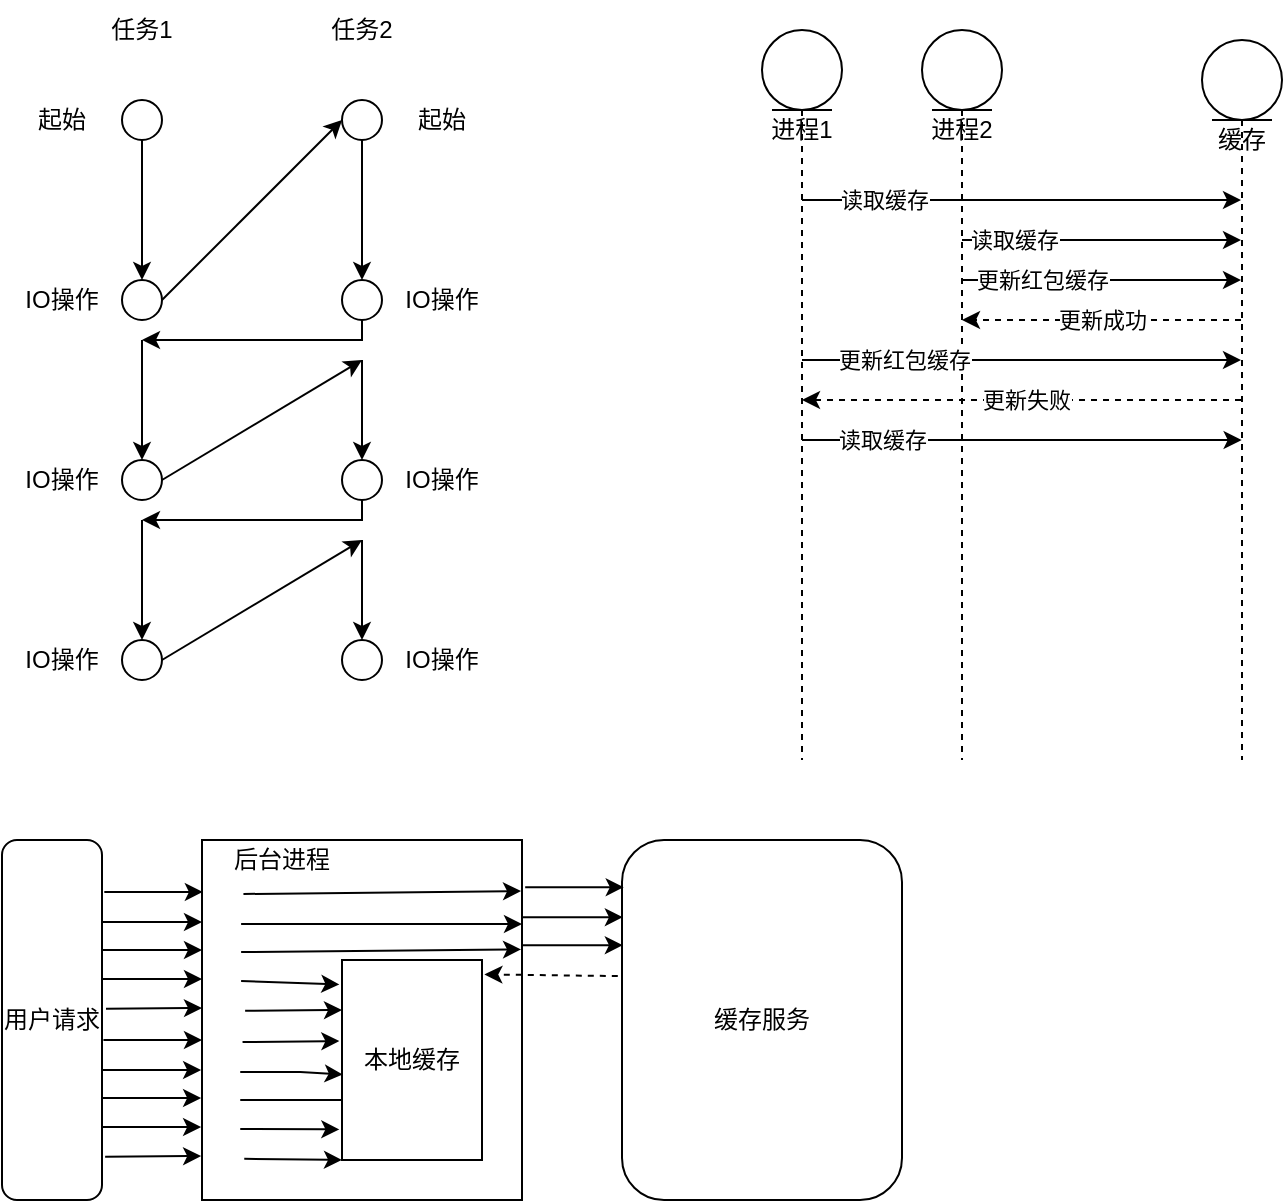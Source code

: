 <mxfile version="20.7.4" type="device"><diagram id="fTmYMpbze3RhpzLt44u7" name="Page-1"><mxGraphModel dx="1174" dy="728" grid="1" gridSize="10" guides="1" tooltips="1" connect="1" arrows="1" fold="1" page="1" pageScale="1" pageWidth="850" pageHeight="1100" math="0" shadow="0"><root><mxCell id="0"/><mxCell id="1" parent="0"/><mxCell id="cTGJuKAxw9vtGxZFvwU8-7" style="edgeStyle=orthogonalEdgeStyle;rounded=0;orthogonalLoop=1;jettySize=auto;html=1;" parent="1" source="cTGJuKAxw9vtGxZFvwU8-1" target="cTGJuKAxw9vtGxZFvwU8-4" edge="1"><mxGeometry relative="1" as="geometry"/></mxCell><mxCell id="cTGJuKAxw9vtGxZFvwU8-1" value="" style="ellipse;whiteSpace=wrap;html=1;aspect=fixed;" parent="1" vertex="1"><mxGeometry x="170" y="70" width="20" height="20" as="geometry"/></mxCell><mxCell id="cTGJuKAxw9vtGxZFvwU8-4" value="" style="ellipse;whiteSpace=wrap;html=1;aspect=fixed;" parent="1" vertex="1"><mxGeometry x="170" y="160" width="20" height="20" as="geometry"/></mxCell><mxCell id="cTGJuKAxw9vtGxZFvwU8-5" value="" style="ellipse;whiteSpace=wrap;html=1;aspect=fixed;" parent="1" vertex="1"><mxGeometry x="170" y="250" width="20" height="20" as="geometry"/></mxCell><mxCell id="cTGJuKAxw9vtGxZFvwU8-6" value="" style="ellipse;whiteSpace=wrap;html=1;aspect=fixed;" parent="1" vertex="1"><mxGeometry x="170" y="340" width="20" height="20" as="geometry"/></mxCell><mxCell id="cTGJuKAxw9vtGxZFvwU8-10" style="edgeStyle=orthogonalEdgeStyle;rounded=0;orthogonalLoop=1;jettySize=auto;html=1;" parent="1" source="cTGJuKAxw9vtGxZFvwU8-11" target="cTGJuKAxw9vtGxZFvwU8-13" edge="1"><mxGeometry relative="1" as="geometry"/></mxCell><mxCell id="cTGJuKAxw9vtGxZFvwU8-11" value="" style="ellipse;whiteSpace=wrap;html=1;aspect=fixed;" parent="1" vertex="1"><mxGeometry x="280" y="70" width="20" height="20" as="geometry"/></mxCell><mxCell id="cTGJuKAxw9vtGxZFvwU8-36" style="edgeStyle=orthogonalEdgeStyle;rounded=0;orthogonalLoop=1;jettySize=auto;html=1;" parent="1" source="cTGJuKAxw9vtGxZFvwU8-13" edge="1"><mxGeometry relative="1" as="geometry"><mxPoint x="180" y="190" as="targetPoint"/><Array as="points"><mxPoint x="290" y="190"/></Array></mxGeometry></mxCell><mxCell id="cTGJuKAxw9vtGxZFvwU8-13" value="" style="ellipse;whiteSpace=wrap;html=1;aspect=fixed;" parent="1" vertex="1"><mxGeometry x="280" y="160" width="20" height="20" as="geometry"/></mxCell><mxCell id="cTGJuKAxw9vtGxZFvwU8-14" style="edgeStyle=orthogonalEdgeStyle;rounded=0;orthogonalLoop=1;jettySize=auto;html=1;" parent="1" source="cTGJuKAxw9vtGxZFvwU8-15" edge="1"><mxGeometry relative="1" as="geometry"><mxPoint x="180" y="280" as="targetPoint"/><Array as="points"><mxPoint x="290" y="280"/></Array></mxGeometry></mxCell><mxCell id="cTGJuKAxw9vtGxZFvwU8-15" value="" style="ellipse;whiteSpace=wrap;html=1;aspect=fixed;" parent="1" vertex="1"><mxGeometry x="280" y="250" width="20" height="20" as="geometry"/></mxCell><mxCell id="cTGJuKAxw9vtGxZFvwU8-16" value="" style="ellipse;whiteSpace=wrap;html=1;aspect=fixed;" parent="1" vertex="1"><mxGeometry x="280" y="340" width="20" height="20" as="geometry"/></mxCell><mxCell id="cTGJuKAxw9vtGxZFvwU8-17" value="任务1" style="text;html=1;strokeColor=none;fillColor=none;align=center;verticalAlign=middle;whiteSpace=wrap;rounded=0;" parent="1" vertex="1"><mxGeometry x="150" y="20" width="60" height="30" as="geometry"/></mxCell><mxCell id="cTGJuKAxw9vtGxZFvwU8-18" value="任务2" style="text;html=1;strokeColor=none;fillColor=none;align=center;verticalAlign=middle;whiteSpace=wrap;rounded=0;" parent="1" vertex="1"><mxGeometry x="260" y="20" width="60" height="30" as="geometry"/></mxCell><mxCell id="cTGJuKAxw9vtGxZFvwU8-19" value="起始" style="text;html=1;strokeColor=none;fillColor=none;align=center;verticalAlign=middle;whiteSpace=wrap;rounded=0;" parent="1" vertex="1"><mxGeometry x="110" y="65" width="60" height="30" as="geometry"/></mxCell><mxCell id="cTGJuKAxw9vtGxZFvwU8-20" value="起始" style="text;html=1;strokeColor=none;fillColor=none;align=center;verticalAlign=middle;whiteSpace=wrap;rounded=0;" parent="1" vertex="1"><mxGeometry x="300" y="65" width="60" height="30" as="geometry"/></mxCell><mxCell id="cTGJuKAxw9vtGxZFvwU8-21" value="IO操作" style="text;html=1;strokeColor=none;fillColor=none;align=center;verticalAlign=middle;whiteSpace=wrap;rounded=0;" parent="1" vertex="1"><mxGeometry x="110" y="155" width="60" height="30" as="geometry"/></mxCell><mxCell id="cTGJuKAxw9vtGxZFvwU8-22" value="IO操作" style="text;html=1;strokeColor=none;fillColor=none;align=center;verticalAlign=middle;whiteSpace=wrap;rounded=0;" parent="1" vertex="1"><mxGeometry x="110" y="245" width="60" height="30" as="geometry"/></mxCell><mxCell id="cTGJuKAxw9vtGxZFvwU8-23" value="IO操作" style="text;html=1;strokeColor=none;fillColor=none;align=center;verticalAlign=middle;whiteSpace=wrap;rounded=0;" parent="1" vertex="1"><mxGeometry x="110" y="335" width="60" height="30" as="geometry"/></mxCell><mxCell id="cTGJuKAxw9vtGxZFvwU8-24" value="IO操作" style="text;html=1;strokeColor=none;fillColor=none;align=center;verticalAlign=middle;whiteSpace=wrap;rounded=0;" parent="1" vertex="1"><mxGeometry x="300" y="335" width="60" height="30" as="geometry"/></mxCell><mxCell id="cTGJuKAxw9vtGxZFvwU8-25" value="IO操作" style="text;html=1;strokeColor=none;fillColor=none;align=center;verticalAlign=middle;whiteSpace=wrap;rounded=0;" parent="1" vertex="1"><mxGeometry x="300" y="245" width="60" height="30" as="geometry"/></mxCell><mxCell id="cTGJuKAxw9vtGxZFvwU8-26" value="IO操作" style="text;html=1;strokeColor=none;fillColor=none;align=center;verticalAlign=middle;whiteSpace=wrap;rounded=0;" parent="1" vertex="1"><mxGeometry x="300" y="155" width="60" height="30" as="geometry"/></mxCell><mxCell id="cTGJuKAxw9vtGxZFvwU8-29" value="" style="endArrow=classic;html=1;rounded=0;entryX=0;entryY=0.5;entryDx=0;entryDy=0;exitX=1;exitY=0.5;exitDx=0;exitDy=0;" parent="1" source="cTGJuKAxw9vtGxZFvwU8-4" target="cTGJuKAxw9vtGxZFvwU8-11" edge="1"><mxGeometry width="50" height="50" relative="1" as="geometry"><mxPoint x="200" y="170" as="sourcePoint"/><mxPoint x="250" y="120" as="targetPoint"/></mxGeometry></mxCell><mxCell id="cTGJuKAxw9vtGxZFvwU8-37" value="" style="endArrow=classic;html=1;rounded=0;entryX=0.5;entryY=0;entryDx=0;entryDy=0;" parent="1" target="cTGJuKAxw9vtGxZFvwU8-5" edge="1"><mxGeometry width="50" height="50" relative="1" as="geometry"><mxPoint x="180" y="190" as="sourcePoint"/><mxPoint x="180" y="190" as="targetPoint"/></mxGeometry></mxCell><mxCell id="cTGJuKAxw9vtGxZFvwU8-39" value="" style="endArrow=classic;html=1;rounded=0;exitX=1;exitY=0.5;exitDx=0;exitDy=0;" parent="1" source="cTGJuKAxw9vtGxZFvwU8-5" edge="1"><mxGeometry width="50" height="50" relative="1" as="geometry"><mxPoint x="200" y="180" as="sourcePoint"/><mxPoint x="290" y="200" as="targetPoint"/></mxGeometry></mxCell><mxCell id="cTGJuKAxw9vtGxZFvwU8-40" value="" style="endArrow=classic;html=1;rounded=0;entryX=0.5;entryY=0;entryDx=0;entryDy=0;" parent="1" target="cTGJuKAxw9vtGxZFvwU8-15" edge="1"><mxGeometry width="50" height="50" relative="1" as="geometry"><mxPoint x="290" y="200" as="sourcePoint"/><mxPoint x="190" y="260" as="targetPoint"/></mxGeometry></mxCell><mxCell id="cTGJuKAxw9vtGxZFvwU8-42" value="" style="endArrow=classic;html=1;rounded=0;" parent="1" target="cTGJuKAxw9vtGxZFvwU8-6" edge="1"><mxGeometry width="50" height="50" relative="1" as="geometry"><mxPoint x="180" y="280" as="sourcePoint"/><mxPoint x="190" y="260" as="targetPoint"/></mxGeometry></mxCell><mxCell id="cTGJuKAxw9vtGxZFvwU8-43" value="" style="endArrow=classic;html=1;rounded=0;exitX=1;exitY=0.5;exitDx=0;exitDy=0;" parent="1" source="cTGJuKAxw9vtGxZFvwU8-6" edge="1"><mxGeometry width="50" height="50" relative="1" as="geometry"><mxPoint x="200" y="270" as="sourcePoint"/><mxPoint x="290" y="290" as="targetPoint"/></mxGeometry></mxCell><mxCell id="cTGJuKAxw9vtGxZFvwU8-44" value="" style="endArrow=classic;html=1;rounded=0;" parent="1" target="cTGJuKAxw9vtGxZFvwU8-16" edge="1"><mxGeometry width="50" height="50" relative="1" as="geometry"><mxPoint x="290" y="290" as="sourcePoint"/><mxPoint x="300" y="260" as="targetPoint"/></mxGeometry></mxCell><mxCell id="cTGJuKAxw9vtGxZFvwU8-54" value="进程1" style="shape=umlLifeline;participant=umlEntity;perimeter=lifelinePerimeter;whiteSpace=wrap;html=1;container=1;collapsible=0;recursiveResize=0;verticalAlign=top;spacingTop=36;outlineConnect=0;" parent="1" vertex="1"><mxGeometry x="490" y="35" width="40" height="365" as="geometry"/></mxCell><mxCell id="cTGJuKAxw9vtGxZFvwU8-55" value="进程2&lt;br&gt;" style="shape=umlLifeline;participant=umlEntity;perimeter=lifelinePerimeter;whiteSpace=wrap;html=1;container=1;collapsible=0;recursiveResize=0;verticalAlign=top;spacingTop=36;outlineConnect=0;" parent="1" vertex="1"><mxGeometry x="570" y="35" width="40" height="365" as="geometry"/></mxCell><mxCell id="cTGJuKAxw9vtGxZFvwU8-56" value="缓存" style="shape=umlLifeline;participant=umlEntity;perimeter=lifelinePerimeter;whiteSpace=wrap;html=1;container=1;collapsible=0;recursiveResize=0;verticalAlign=top;spacingTop=36;outlineConnect=0;" parent="1" vertex="1"><mxGeometry x="710" y="40" width="40" height="360" as="geometry"/></mxCell><mxCell id="cTGJuKAxw9vtGxZFvwU8-58" value="读取缓存" style="endArrow=classic;html=1;rounded=0;" parent="1" source="cTGJuKAxw9vtGxZFvwU8-54" target="cTGJuKAxw9vtGxZFvwU8-56" edge="1"><mxGeometry x="-0.633" width="50" height="50" relative="1" as="geometry"><mxPoint x="470" y="180" as="sourcePoint"/><mxPoint x="520" y="130" as="targetPoint"/><Array as="points"><mxPoint x="650" y="120"/></Array><mxPoint as="offset"/></mxGeometry></mxCell><mxCell id="cTGJuKAxw9vtGxZFvwU8-59" value="读取缓存" style="endArrow=classic;html=1;rounded=0;" parent="1" source="cTGJuKAxw9vtGxZFvwU8-55" target="cTGJuKAxw9vtGxZFvwU8-56" edge="1"><mxGeometry x="-0.633" width="50" height="50" relative="1" as="geometry"><mxPoint x="519.667" y="130" as="sourcePoint"/><mxPoint x="739.5" y="130" as="targetPoint"/><Array as="points"><mxPoint x="660" y="140"/></Array><mxPoint as="offset"/></mxGeometry></mxCell><mxCell id="cTGJuKAxw9vtGxZFvwU8-60" value="更新红包缓存" style="endArrow=classic;html=1;rounded=0;" parent="1" source="cTGJuKAxw9vtGxZFvwU8-55" target="cTGJuKAxw9vtGxZFvwU8-56" edge="1"><mxGeometry x="-0.423" width="50" height="50" relative="1" as="geometry"><mxPoint x="610" y="220" as="sourcePoint"/><mxPoint x="660" y="170" as="targetPoint"/><Array as="points"><mxPoint x="620" y="160"/></Array><mxPoint as="offset"/></mxGeometry></mxCell><mxCell id="cTGJuKAxw9vtGxZFvwU8-62" value="" style="endArrow=classic;html=1;rounded=0;dashed=1;" parent="1" source="cTGJuKAxw9vtGxZFvwU8-56" target="cTGJuKAxw9vtGxZFvwU8-55" edge="1"><mxGeometry width="50" height="50" relative="1" as="geometry"><mxPoint x="630" y="230" as="sourcePoint"/><mxPoint x="680" y="180" as="targetPoint"/><Array as="points"><mxPoint x="640" y="180"/></Array></mxGeometry></mxCell><mxCell id="cTGJuKAxw9vtGxZFvwU8-63" value="更新成功" style="edgeLabel;html=1;align=center;verticalAlign=middle;resizable=0;points=[];" parent="cTGJuKAxw9vtGxZFvwU8-62" vertex="1" connectable="0"><mxGeometry x="-0.046" y="3" relative="1" as="geometry"><mxPoint x="-3" y="-3" as="offset"/></mxGeometry></mxCell><mxCell id="cTGJuKAxw9vtGxZFvwU8-64" value="更新红包缓存" style="endArrow=classic;html=1;rounded=0;" parent="1" source="cTGJuKAxw9vtGxZFvwU8-54" target="cTGJuKAxw9vtGxZFvwU8-56" edge="1"><mxGeometry x="-0.542" width="50" height="50" relative="1" as="geometry"><mxPoint x="599.667" y="170" as="sourcePoint"/><mxPoint x="739.5" y="170" as="targetPoint"/><Array as="points"><mxPoint x="630" y="200"/></Array><mxPoint as="offset"/></mxGeometry></mxCell><mxCell id="cTGJuKAxw9vtGxZFvwU8-65" value="" style="endArrow=classic;html=1;rounded=0;dashed=1;" parent="1" source="cTGJuKAxw9vtGxZFvwU8-56" target="cTGJuKAxw9vtGxZFvwU8-54" edge="1"><mxGeometry width="50" height="50" relative="1" as="geometry"><mxPoint x="739.5" y="190" as="sourcePoint"/><mxPoint x="599.667" y="190" as="targetPoint"/><Array as="points"/></mxGeometry></mxCell><mxCell id="cTGJuKAxw9vtGxZFvwU8-66" value="更新失败" style="edgeLabel;html=1;align=center;verticalAlign=middle;resizable=0;points=[];" parent="cTGJuKAxw9vtGxZFvwU8-65" vertex="1" connectable="0"><mxGeometry x="-0.046" y="3" relative="1" as="geometry"><mxPoint x="-3" y="-3" as="offset"/></mxGeometry></mxCell><mxCell id="cTGJuKAxw9vtGxZFvwU8-67" value="读取缓存" style="endArrow=classic;html=1;rounded=0;" parent="1" edge="1"><mxGeometry x="-0.633" width="50" height="50" relative="1" as="geometry"><mxPoint x="509.997" y="240" as="sourcePoint"/><mxPoint x="729.83" y="240" as="targetPoint"/><Array as="points"><mxPoint x="650.33" y="240"/></Array><mxPoint as="offset"/></mxGeometry></mxCell><mxCell id="cTGJuKAxw9vtGxZFvwU8-68" value="用户请求" style="rounded=1;whiteSpace=wrap;html=1;" parent="1" vertex="1"><mxGeometry x="110" y="440" width="50" height="180" as="geometry"/></mxCell><mxCell id="cTGJuKAxw9vtGxZFvwU8-70" value="缓存服务" style="rounded=1;whiteSpace=wrap;html=1;" parent="1" vertex="1"><mxGeometry x="420" y="440" width="140" height="180" as="geometry"/></mxCell><mxCell id="cTGJuKAxw9vtGxZFvwU8-74" value="" style="endArrow=classic;html=1;rounded=0;exitX=1.023;exitY=0.103;exitDx=0;exitDy=0;exitPerimeter=0;entryX=0.002;entryY=0.103;entryDx=0;entryDy=0;entryPerimeter=0;" parent="1" edge="1"><mxGeometry width="50" height="50" relative="1" as="geometry"><mxPoint x="161.15" y="465.99" as="sourcePoint"/><mxPoint x="210.44" y="465.99" as="targetPoint"/></mxGeometry></mxCell><mxCell id="cTGJuKAxw9vtGxZFvwU8-75" value="" style="endArrow=classic;html=1;rounded=0;" parent="1" edge="1"><mxGeometry width="50" height="50" relative="1" as="geometry"><mxPoint x="160" y="481" as="sourcePoint"/><mxPoint x="210" y="481" as="targetPoint"/><Array as="points"><mxPoint x="190" y="481"/></Array></mxGeometry></mxCell><mxCell id="cTGJuKAxw9vtGxZFvwU8-77" value="" style="endArrow=classic;html=1;rounded=0;" parent="1" edge="1"><mxGeometry width="50" height="50" relative="1" as="geometry"><mxPoint x="160" y="495" as="sourcePoint"/><mxPoint x="210" y="495" as="targetPoint"/></mxGeometry></mxCell><mxCell id="cTGJuKAxw9vtGxZFvwU8-78" value="" style="endArrow=classic;html=1;rounded=0;exitX=1;exitY=0.25;exitDx=0;exitDy=0;entryX=0;entryY=0.25;entryDx=0;entryDy=0;" parent="1" edge="1"><mxGeometry width="50" height="50" relative="1" as="geometry"><mxPoint x="160" y="509.5" as="sourcePoint"/><mxPoint x="210" y="509.5" as="targetPoint"/><Array as="points"/></mxGeometry></mxCell><mxCell id="cTGJuKAxw9vtGxZFvwU8-80" value="" style="endArrow=classic;html=1;rounded=0;exitX=1.04;exitY=0.289;exitDx=0;exitDy=0;exitPerimeter=0;" parent="1" edge="1"><mxGeometry width="50" height="50" relative="1" as="geometry"><mxPoint x="162" y="524.37" as="sourcePoint"/><mxPoint x="210" y="524" as="targetPoint"/><Array as="points"/></mxGeometry></mxCell><mxCell id="cTGJuKAxw9vtGxZFvwU8-87" value="" style="endArrow=classic;html=1;rounded=0;exitX=1.023;exitY=0.103;exitDx=0;exitDy=0;exitPerimeter=0;entryX=0.002;entryY=0.103;entryDx=0;entryDy=0;entryPerimeter=0;" parent="1" edge="1"><mxGeometry width="50" height="50" relative="1" as="geometry"><mxPoint x="160.71" y="540" as="sourcePoint"/><mxPoint x="210.0" y="540" as="targetPoint"/></mxGeometry></mxCell><mxCell id="cTGJuKAxw9vtGxZFvwU8-88" value="" style="endArrow=classic;html=1;rounded=0;" parent="1" edge="1"><mxGeometry width="50" height="50" relative="1" as="geometry"><mxPoint x="159.56" y="555.01" as="sourcePoint"/><mxPoint x="209.56" y="555.01" as="targetPoint"/><Array as="points"><mxPoint x="189.56" y="555.01"/></Array></mxGeometry></mxCell><mxCell id="cTGJuKAxw9vtGxZFvwU8-89" value="" style="endArrow=classic;html=1;rounded=0;" parent="1" edge="1"><mxGeometry width="50" height="50" relative="1" as="geometry"><mxPoint x="159.56" y="569.01" as="sourcePoint"/><mxPoint x="209.56" y="569.01" as="targetPoint"/></mxGeometry></mxCell><mxCell id="cTGJuKAxw9vtGxZFvwU8-90" value="" style="endArrow=classic;html=1;rounded=0;exitX=1;exitY=0.25;exitDx=0;exitDy=0;entryX=0;entryY=0.25;entryDx=0;entryDy=0;" parent="1" edge="1"><mxGeometry width="50" height="50" relative="1" as="geometry"><mxPoint x="159.56" y="583.51" as="sourcePoint"/><mxPoint x="209.56" y="583.51" as="targetPoint"/><Array as="points"/></mxGeometry></mxCell><mxCell id="cTGJuKAxw9vtGxZFvwU8-91" value="" style="endArrow=classic;html=1;rounded=0;exitX=1.04;exitY=0.289;exitDx=0;exitDy=0;exitPerimeter=0;" parent="1" edge="1"><mxGeometry width="50" height="50" relative="1" as="geometry"><mxPoint x="161.56" y="598.38" as="sourcePoint"/><mxPoint x="209.56" y="598.01" as="targetPoint"/><Array as="points"/></mxGeometry></mxCell><mxCell id="cTGJuKAxw9vtGxZFvwU8-92" value="" style="rounded=0;whiteSpace=wrap;html=1;" parent="1" vertex="1"><mxGeometry x="210" y="440" width="160" height="180" as="geometry"/></mxCell><mxCell id="cTGJuKAxw9vtGxZFvwU8-93" value="" style="endArrow=classic;html=1;rounded=0;exitX=1.023;exitY=0.103;exitDx=0;exitDy=0;exitPerimeter=0;entryX=0.002;entryY=0.103;entryDx=0;entryDy=0;entryPerimeter=0;" parent="1" edge="1"><mxGeometry width="50" height="50" relative="1" as="geometry"><mxPoint x="371.59" y="463.57" as="sourcePoint"/><mxPoint x="420.88" y="463.57" as="targetPoint"/></mxGeometry></mxCell><mxCell id="cTGJuKAxw9vtGxZFvwU8-94" value="" style="endArrow=classic;html=1;rounded=0;" parent="1" edge="1"><mxGeometry width="50" height="50" relative="1" as="geometry"><mxPoint x="370.44" y="478.58" as="sourcePoint"/><mxPoint x="420.44" y="478.58" as="targetPoint"/><Array as="points"><mxPoint x="400.44" y="478.58"/></Array></mxGeometry></mxCell><mxCell id="cTGJuKAxw9vtGxZFvwU8-95" value="" style="endArrow=classic;html=1;rounded=0;" parent="1" edge="1"><mxGeometry width="50" height="50" relative="1" as="geometry"><mxPoint x="370.44" y="492.58" as="sourcePoint"/><mxPoint x="420.44" y="492.58" as="targetPoint"/></mxGeometry></mxCell><mxCell id="cTGJuKAxw9vtGxZFvwU8-103" value="" style="endArrow=classic;html=1;rounded=0;dashed=1;exitX=-0.015;exitY=0.378;exitDx=0;exitDy=0;exitPerimeter=0;entryX=1.017;entryY=0.072;entryDx=0;entryDy=0;entryPerimeter=0;" parent="1" source="cTGJuKAxw9vtGxZFvwU8-70" target="cTGJuKAxw9vtGxZFvwU8-124" edge="1"><mxGeometry width="50" height="50" relative="1" as="geometry"><mxPoint x="330" y="710" as="sourcePoint"/><mxPoint x="380" y="510" as="targetPoint"/></mxGeometry></mxCell><mxCell id="cTGJuKAxw9vtGxZFvwU8-114" value="" style="endArrow=classic;html=1;rounded=0;exitX=1.023;exitY=0.103;exitDx=0;exitDy=0;exitPerimeter=0;entryX=0.997;entryY=0.142;entryDx=0;entryDy=0;entryPerimeter=0;" parent="1" target="cTGJuKAxw9vtGxZFvwU8-92" edge="1"><mxGeometry width="50" height="50" relative="1" as="geometry"><mxPoint x="230.71" y="467" as="sourcePoint"/><mxPoint x="280.0" y="467" as="targetPoint"/></mxGeometry></mxCell><mxCell id="cTGJuKAxw9vtGxZFvwU8-115" value="" style="endArrow=classic;html=1;rounded=0;" parent="1" edge="1"><mxGeometry width="50" height="50" relative="1" as="geometry"><mxPoint x="229.56" y="482.01" as="sourcePoint"/><mxPoint x="370" y="482" as="targetPoint"/><Array as="points"><mxPoint x="259.56" y="482.01"/></Array></mxGeometry></mxCell><mxCell id="cTGJuKAxw9vtGxZFvwU8-116" value="" style="endArrow=classic;html=1;rounded=0;entryX=0.997;entryY=0.304;entryDx=0;entryDy=0;entryPerimeter=0;" parent="1" target="cTGJuKAxw9vtGxZFvwU8-92" edge="1"><mxGeometry width="50" height="50" relative="1" as="geometry"><mxPoint x="229.56" y="496.01" as="sourcePoint"/><mxPoint x="279.56" y="496.01" as="targetPoint"/></mxGeometry></mxCell><mxCell id="cTGJuKAxw9vtGxZFvwU8-117" value="" style="endArrow=classic;html=1;rounded=0;exitX=1;exitY=0.25;exitDx=0;exitDy=0;entryX=-0.019;entryY=0.122;entryDx=0;entryDy=0;entryPerimeter=0;" parent="1" target="cTGJuKAxw9vtGxZFvwU8-124" edge="1"><mxGeometry width="50" height="50" relative="1" as="geometry"><mxPoint x="229.56" y="510.51" as="sourcePoint"/><mxPoint x="279.56" y="510.51" as="targetPoint"/><Array as="points"/></mxGeometry></mxCell><mxCell id="cTGJuKAxw9vtGxZFvwU8-118" value="" style="endArrow=classic;html=1;rounded=0;exitX=1.04;exitY=0.289;exitDx=0;exitDy=0;exitPerimeter=0;entryX=0;entryY=0.25;entryDx=0;entryDy=0;" parent="1" target="cTGJuKAxw9vtGxZFvwU8-124" edge="1"><mxGeometry width="50" height="50" relative="1" as="geometry"><mxPoint x="231.56" y="525.38" as="sourcePoint"/><mxPoint x="279.56" y="525.01" as="targetPoint"/><Array as="points"/></mxGeometry></mxCell><mxCell id="cTGJuKAxw9vtGxZFvwU8-119" value="" style="endArrow=classic;html=1;rounded=0;exitX=1.023;exitY=0.103;exitDx=0;exitDy=0;exitPerimeter=0;entryX=-0.019;entryY=0.405;entryDx=0;entryDy=0;entryPerimeter=0;" parent="1" target="cTGJuKAxw9vtGxZFvwU8-124" edge="1"><mxGeometry width="50" height="50" relative="1" as="geometry"><mxPoint x="230.27" y="541.01" as="sourcePoint"/><mxPoint x="279.56" y="541.01" as="targetPoint"/></mxGeometry></mxCell><mxCell id="cTGJuKAxw9vtGxZFvwU8-120" value="" style="endArrow=classic;html=1;rounded=0;entryX=0.005;entryY=0.572;entryDx=0;entryDy=0;entryPerimeter=0;" parent="1" target="cTGJuKAxw9vtGxZFvwU8-124" edge="1"><mxGeometry width="50" height="50" relative="1" as="geometry"><mxPoint x="229.12" y="556.02" as="sourcePoint"/><mxPoint x="279.12" y="556.02" as="targetPoint"/><Array as="points"><mxPoint x="259.12" y="556.02"/></Array></mxGeometry></mxCell><mxCell id="cTGJuKAxw9vtGxZFvwU8-121" value="" style="endArrow=classic;html=1;rounded=0;" parent="1" edge="1"><mxGeometry width="50" height="50" relative="1" as="geometry"><mxPoint x="229.12" y="570.02" as="sourcePoint"/><mxPoint x="290" y="570" as="targetPoint"/></mxGeometry></mxCell><mxCell id="cTGJuKAxw9vtGxZFvwU8-122" value="" style="endArrow=classic;html=1;rounded=0;exitX=1;exitY=0.25;exitDx=0;exitDy=0;entryX=-0.019;entryY=0.847;entryDx=0;entryDy=0;entryPerimeter=0;" parent="1" target="cTGJuKAxw9vtGxZFvwU8-124" edge="1"><mxGeometry width="50" height="50" relative="1" as="geometry"><mxPoint x="229.12" y="584.52" as="sourcePoint"/><mxPoint x="279.12" y="584.52" as="targetPoint"/><Array as="points"/></mxGeometry></mxCell><mxCell id="cTGJuKAxw9vtGxZFvwU8-123" value="" style="endArrow=classic;html=1;rounded=0;exitX=1.04;exitY=0.289;exitDx=0;exitDy=0;exitPerimeter=0;entryX=0;entryY=1;entryDx=0;entryDy=0;" parent="1" target="cTGJuKAxw9vtGxZFvwU8-124" edge="1"><mxGeometry width="50" height="50" relative="1" as="geometry"><mxPoint x="231.12" y="599.39" as="sourcePoint"/><mxPoint x="279.12" y="599.02" as="targetPoint"/><Array as="points"/></mxGeometry></mxCell><mxCell id="cTGJuKAxw9vtGxZFvwU8-124" value="本地缓存" style="rounded=0;whiteSpace=wrap;html=1;" parent="1" vertex="1"><mxGeometry x="280" y="500" width="70" height="100" as="geometry"/></mxCell><mxCell id="cTGJuKAxw9vtGxZFvwU8-125" value="后台进程" style="text;html=1;strokeColor=none;fillColor=none;align=center;verticalAlign=middle;whiteSpace=wrap;rounded=0;" parent="1" vertex="1"><mxGeometry x="210" y="440" width="80" height="20" as="geometry"/></mxCell></root></mxGraphModel></diagram></mxfile>
